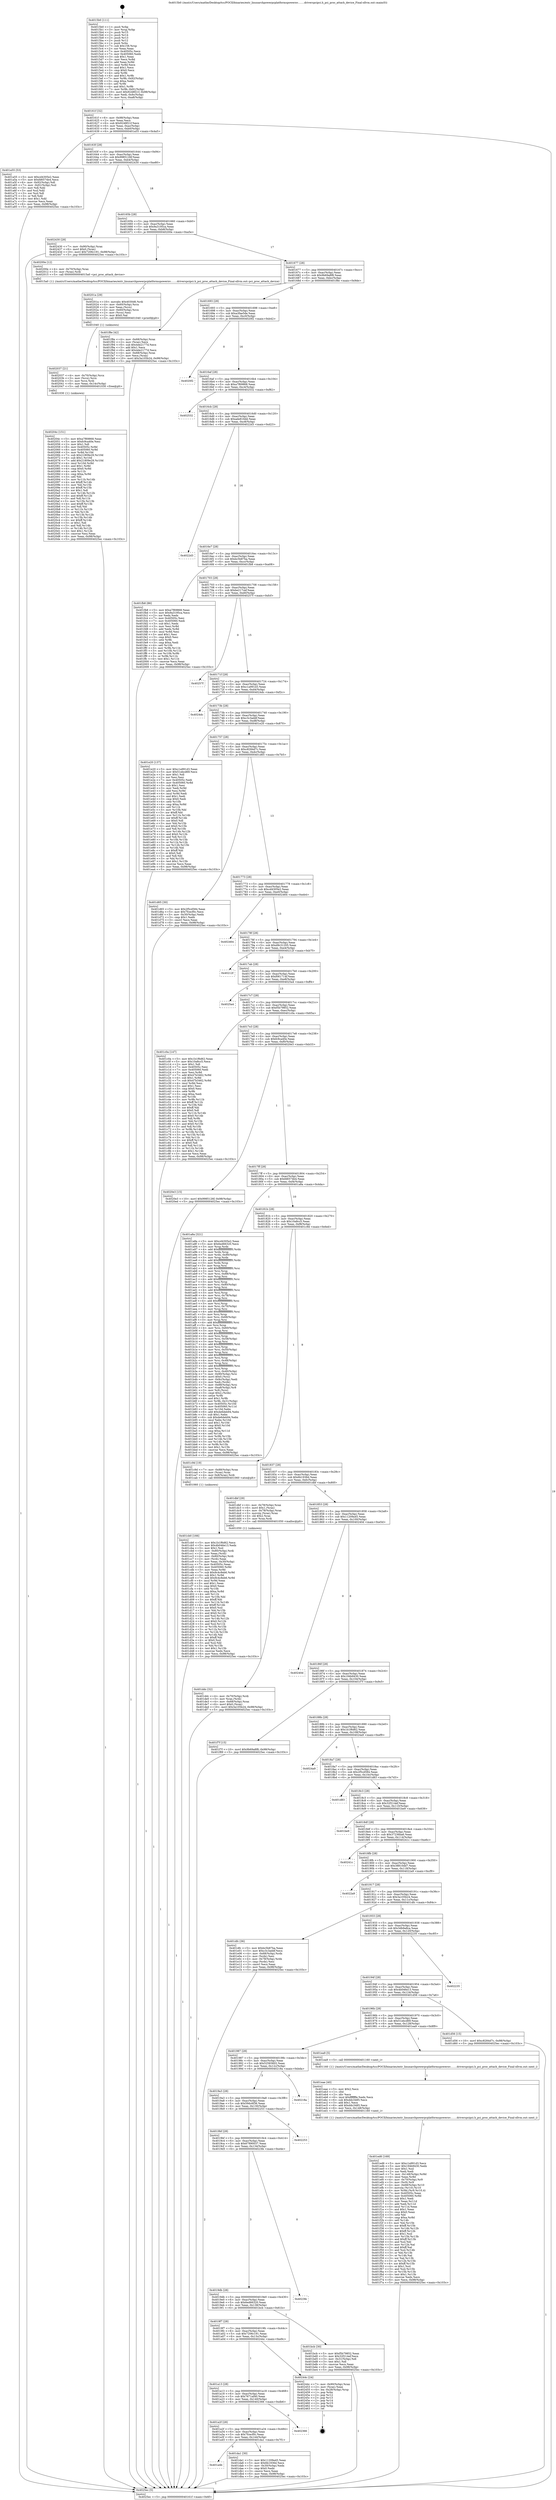 digraph "0x4015b0" {
  label = "0x4015b0 (/mnt/c/Users/mathe/Desktop/tcc/POCII/binaries/extr_linuxarchpowerpcplatformspowernv........driverspcipci.h_pci_proc_attach_device_Final-ollvm.out::main(0))"
  labelloc = "t"
  node[shape=record]

  Entry [label="",width=0.3,height=0.3,shape=circle,fillcolor=black,style=filled]
  "0x40161f" [label="{
     0x40161f [32]\l
     | [instrs]\l
     &nbsp;&nbsp;0x40161f \<+6\>: mov -0x98(%rbp),%eax\l
     &nbsp;&nbsp;0x401625 \<+2\>: mov %eax,%ecx\l
     &nbsp;&nbsp;0x401627 \<+6\>: sub $0x9248f21f,%ecx\l
     &nbsp;&nbsp;0x40162d \<+6\>: mov %eax,-0xac(%rbp)\l
     &nbsp;&nbsp;0x401633 \<+6\>: mov %ecx,-0xb0(%rbp)\l
     &nbsp;&nbsp;0x401639 \<+6\>: je 0000000000401a55 \<main+0x4a5\>\l
  }"]
  "0x401a55" [label="{
     0x401a55 [53]\l
     | [instrs]\l
     &nbsp;&nbsp;0x401a55 \<+5\>: mov $0xcd4305e2,%eax\l
     &nbsp;&nbsp;0x401a5a \<+5\>: mov $0xfd6574b4,%ecx\l
     &nbsp;&nbsp;0x401a5f \<+6\>: mov -0x92(%rbp),%dl\l
     &nbsp;&nbsp;0x401a65 \<+7\>: mov -0x91(%rbp),%sil\l
     &nbsp;&nbsp;0x401a6c \<+3\>: mov %dl,%dil\l
     &nbsp;&nbsp;0x401a6f \<+3\>: and %sil,%dil\l
     &nbsp;&nbsp;0x401a72 \<+3\>: xor %sil,%dl\l
     &nbsp;&nbsp;0x401a75 \<+3\>: or %dl,%dil\l
     &nbsp;&nbsp;0x401a78 \<+4\>: test $0x1,%dil\l
     &nbsp;&nbsp;0x401a7c \<+3\>: cmovne %ecx,%eax\l
     &nbsp;&nbsp;0x401a7f \<+6\>: mov %eax,-0x98(%rbp)\l
     &nbsp;&nbsp;0x401a85 \<+5\>: jmp 00000000004025ec \<main+0x103c\>\l
  }"]
  "0x40163f" [label="{
     0x40163f [28]\l
     | [instrs]\l
     &nbsp;&nbsp;0x40163f \<+5\>: jmp 0000000000401644 \<main+0x94\>\l
     &nbsp;&nbsp;0x401644 \<+6\>: mov -0xac(%rbp),%eax\l
     &nbsp;&nbsp;0x40164a \<+5\>: sub $0x9985126f,%eax\l
     &nbsp;&nbsp;0x40164f \<+6\>: mov %eax,-0xb4(%rbp)\l
     &nbsp;&nbsp;0x401655 \<+6\>: je 0000000000402430 \<main+0xe80\>\l
  }"]
  "0x4025ec" [label="{
     0x4025ec [5]\l
     | [instrs]\l
     &nbsp;&nbsp;0x4025ec \<+5\>: jmp 000000000040161f \<main+0x6f\>\l
  }"]
  "0x4015b0" [label="{
     0x4015b0 [111]\l
     | [instrs]\l
     &nbsp;&nbsp;0x4015b0 \<+1\>: push %rbp\l
     &nbsp;&nbsp;0x4015b1 \<+3\>: mov %rsp,%rbp\l
     &nbsp;&nbsp;0x4015b4 \<+2\>: push %r15\l
     &nbsp;&nbsp;0x4015b6 \<+2\>: push %r14\l
     &nbsp;&nbsp;0x4015b8 \<+2\>: push %r13\l
     &nbsp;&nbsp;0x4015ba \<+2\>: push %r12\l
     &nbsp;&nbsp;0x4015bc \<+1\>: push %rbx\l
     &nbsp;&nbsp;0x4015bd \<+7\>: sub $0x158,%rsp\l
     &nbsp;&nbsp;0x4015c4 \<+2\>: xor %eax,%eax\l
     &nbsp;&nbsp;0x4015c6 \<+7\>: mov 0x40505c,%ecx\l
     &nbsp;&nbsp;0x4015cd \<+7\>: mov 0x405060,%edx\l
     &nbsp;&nbsp;0x4015d4 \<+3\>: sub $0x1,%eax\l
     &nbsp;&nbsp;0x4015d7 \<+3\>: mov %ecx,%r8d\l
     &nbsp;&nbsp;0x4015da \<+3\>: add %eax,%r8d\l
     &nbsp;&nbsp;0x4015dd \<+4\>: imul %r8d,%ecx\l
     &nbsp;&nbsp;0x4015e1 \<+3\>: and $0x1,%ecx\l
     &nbsp;&nbsp;0x4015e4 \<+3\>: cmp $0x0,%ecx\l
     &nbsp;&nbsp;0x4015e7 \<+4\>: sete %r9b\l
     &nbsp;&nbsp;0x4015eb \<+4\>: and $0x1,%r9b\l
     &nbsp;&nbsp;0x4015ef \<+7\>: mov %r9b,-0x92(%rbp)\l
     &nbsp;&nbsp;0x4015f6 \<+3\>: cmp $0xa,%edx\l
     &nbsp;&nbsp;0x4015f9 \<+4\>: setl %r9b\l
     &nbsp;&nbsp;0x4015fd \<+4\>: and $0x1,%r9b\l
     &nbsp;&nbsp;0x401601 \<+7\>: mov %r9b,-0x91(%rbp)\l
     &nbsp;&nbsp;0x401608 \<+10\>: movl $0x9248f21f,-0x98(%rbp)\l
     &nbsp;&nbsp;0x401612 \<+6\>: mov %edi,-0x9c(%rbp)\l
     &nbsp;&nbsp;0x401618 \<+7\>: mov %rsi,-0xa8(%rbp)\l
  }"]
  Exit [label="",width=0.3,height=0.3,shape=circle,fillcolor=black,style=filled,peripheries=2]
  "0x402430" [label="{
     0x402430 [28]\l
     | [instrs]\l
     &nbsp;&nbsp;0x402430 \<+7\>: mov -0x90(%rbp),%rax\l
     &nbsp;&nbsp;0x402437 \<+6\>: movl $0x0,(%rax)\l
     &nbsp;&nbsp;0x40243d \<+10\>: movl $0x7206c191,-0x98(%rbp)\l
     &nbsp;&nbsp;0x402447 \<+5\>: jmp 00000000004025ec \<main+0x103c\>\l
  }"]
  "0x40165b" [label="{
     0x40165b [28]\l
     | [instrs]\l
     &nbsp;&nbsp;0x40165b \<+5\>: jmp 0000000000401660 \<main+0xb0\>\l
     &nbsp;&nbsp;0x401660 \<+6\>: mov -0xac(%rbp),%eax\l
     &nbsp;&nbsp;0x401666 \<+5\>: sub $0x9a3195ca,%eax\l
     &nbsp;&nbsp;0x40166b \<+6\>: mov %eax,-0xb8(%rbp)\l
     &nbsp;&nbsp;0x401671 \<+6\>: je 000000000040200e \<main+0xa5e\>\l
  }"]
  "0x40204c" [label="{
     0x40204c [151]\l
     | [instrs]\l
     &nbsp;&nbsp;0x40204c \<+5\>: mov $0xa7f69868,%eax\l
     &nbsp;&nbsp;0x402051 \<+5\>: mov $0xfc9ca40e,%esi\l
     &nbsp;&nbsp;0x402056 \<+2\>: mov $0x1,%dl\l
     &nbsp;&nbsp;0x402058 \<+8\>: mov 0x40505c,%r8d\l
     &nbsp;&nbsp;0x402060 \<+8\>: mov 0x405060,%r9d\l
     &nbsp;&nbsp;0x402068 \<+3\>: mov %r8d,%r10d\l
     &nbsp;&nbsp;0x40206b \<+7\>: sub $0x21809e29,%r10d\l
     &nbsp;&nbsp;0x402072 \<+4\>: sub $0x1,%r10d\l
     &nbsp;&nbsp;0x402076 \<+7\>: add $0x21809e29,%r10d\l
     &nbsp;&nbsp;0x40207d \<+4\>: imul %r10d,%r8d\l
     &nbsp;&nbsp;0x402081 \<+4\>: and $0x1,%r8d\l
     &nbsp;&nbsp;0x402085 \<+4\>: cmp $0x0,%r8d\l
     &nbsp;&nbsp;0x402089 \<+4\>: sete %r11b\l
     &nbsp;&nbsp;0x40208d \<+4\>: cmp $0xa,%r9d\l
     &nbsp;&nbsp;0x402091 \<+3\>: setl %bl\l
     &nbsp;&nbsp;0x402094 \<+3\>: mov %r11b,%r14b\l
     &nbsp;&nbsp;0x402097 \<+4\>: xor $0xff,%r14b\l
     &nbsp;&nbsp;0x40209b \<+3\>: mov %bl,%r15b\l
     &nbsp;&nbsp;0x40209e \<+4\>: xor $0xff,%r15b\l
     &nbsp;&nbsp;0x4020a2 \<+3\>: xor $0x1,%dl\l
     &nbsp;&nbsp;0x4020a5 \<+3\>: mov %r14b,%r12b\l
     &nbsp;&nbsp;0x4020a8 \<+4\>: and $0xff,%r12b\l
     &nbsp;&nbsp;0x4020ac \<+3\>: and %dl,%r11b\l
     &nbsp;&nbsp;0x4020af \<+3\>: mov %r15b,%r13b\l
     &nbsp;&nbsp;0x4020b2 \<+4\>: and $0xff,%r13b\l
     &nbsp;&nbsp;0x4020b6 \<+2\>: and %dl,%bl\l
     &nbsp;&nbsp;0x4020b8 \<+3\>: or %r11b,%r12b\l
     &nbsp;&nbsp;0x4020bb \<+3\>: or %bl,%r13b\l
     &nbsp;&nbsp;0x4020be \<+3\>: xor %r13b,%r12b\l
     &nbsp;&nbsp;0x4020c1 \<+3\>: or %r15b,%r14b\l
     &nbsp;&nbsp;0x4020c4 \<+4\>: xor $0xff,%r14b\l
     &nbsp;&nbsp;0x4020c8 \<+3\>: or $0x1,%dl\l
     &nbsp;&nbsp;0x4020cb \<+3\>: and %dl,%r14b\l
     &nbsp;&nbsp;0x4020ce \<+3\>: or %r14b,%r12b\l
     &nbsp;&nbsp;0x4020d1 \<+4\>: test $0x1,%r12b\l
     &nbsp;&nbsp;0x4020d5 \<+3\>: cmovne %esi,%eax\l
     &nbsp;&nbsp;0x4020d8 \<+6\>: mov %eax,-0x98(%rbp)\l
     &nbsp;&nbsp;0x4020de \<+5\>: jmp 00000000004025ec \<main+0x103c\>\l
  }"]
  "0x40200e" [label="{
     0x40200e [12]\l
     | [instrs]\l
     &nbsp;&nbsp;0x40200e \<+4\>: mov -0x70(%rbp),%rax\l
     &nbsp;&nbsp;0x402012 \<+3\>: mov (%rax),%rdi\l
     &nbsp;&nbsp;0x402015 \<+5\>: call 00000000004015a0 \<pci_proc_attach_device\>\l
     | [calls]\l
     &nbsp;&nbsp;0x4015a0 \{1\} (/mnt/c/Users/mathe/Desktop/tcc/POCII/binaries/extr_linuxarchpowerpcplatformspowernv........driverspcipci.h_pci_proc_attach_device_Final-ollvm.out::pci_proc_attach_device)\l
  }"]
  "0x401677" [label="{
     0x401677 [28]\l
     | [instrs]\l
     &nbsp;&nbsp;0x401677 \<+5\>: jmp 000000000040167c \<main+0xcc\>\l
     &nbsp;&nbsp;0x40167c \<+6\>: mov -0xac(%rbp),%eax\l
     &nbsp;&nbsp;0x401682 \<+5\>: sub $0x9b69a8f8,%eax\l
     &nbsp;&nbsp;0x401687 \<+6\>: mov %eax,-0xbc(%rbp)\l
     &nbsp;&nbsp;0x40168d \<+6\>: je 0000000000401f8e \<main+0x9de\>\l
  }"]
  "0x402037" [label="{
     0x402037 [21]\l
     | [instrs]\l
     &nbsp;&nbsp;0x402037 \<+4\>: mov -0x70(%rbp),%rcx\l
     &nbsp;&nbsp;0x40203b \<+3\>: mov (%rcx),%rcx\l
     &nbsp;&nbsp;0x40203e \<+3\>: mov %rcx,%rdi\l
     &nbsp;&nbsp;0x402041 \<+6\>: mov %eax,-0x14c(%rbp)\l
     &nbsp;&nbsp;0x402047 \<+5\>: call 0000000000401030 \<free@plt\>\l
     | [calls]\l
     &nbsp;&nbsp;0x401030 \{1\} (unknown)\l
  }"]
  "0x401f8e" [label="{
     0x401f8e [42]\l
     | [instrs]\l
     &nbsp;&nbsp;0x401f8e \<+4\>: mov -0x68(%rbp),%rax\l
     &nbsp;&nbsp;0x401f92 \<+2\>: mov (%rax),%ecx\l
     &nbsp;&nbsp;0x401f94 \<+6\>: sub $0x4de2177d,%ecx\l
     &nbsp;&nbsp;0x401f9a \<+3\>: add $0x1,%ecx\l
     &nbsp;&nbsp;0x401f9d \<+6\>: add $0x4de2177d,%ecx\l
     &nbsp;&nbsp;0x401fa3 \<+4\>: mov -0x68(%rbp),%rax\l
     &nbsp;&nbsp;0x401fa7 \<+2\>: mov %ecx,(%rax)\l
     &nbsp;&nbsp;0x401fa9 \<+10\>: movl $0x3a105b24,-0x98(%rbp)\l
     &nbsp;&nbsp;0x401fb3 \<+5\>: jmp 00000000004025ec \<main+0x103c\>\l
  }"]
  "0x401693" [label="{
     0x401693 [28]\l
     | [instrs]\l
     &nbsp;&nbsp;0x401693 \<+5\>: jmp 0000000000401698 \<main+0xe8\>\l
     &nbsp;&nbsp;0x401698 \<+6\>: mov -0xac(%rbp),%eax\l
     &nbsp;&nbsp;0x40169e \<+5\>: sub $0xa3fae5de,%eax\l
     &nbsp;&nbsp;0x4016a3 \<+6\>: mov %eax,-0xc0(%rbp)\l
     &nbsp;&nbsp;0x4016a9 \<+6\>: je 00000000004020f2 \<main+0xb42\>\l
  }"]
  "0x40201a" [label="{
     0x40201a [29]\l
     | [instrs]\l
     &nbsp;&nbsp;0x40201a \<+10\>: movabs $0x4030d6,%rdi\l
     &nbsp;&nbsp;0x402024 \<+4\>: mov -0x60(%rbp),%rcx\l
     &nbsp;&nbsp;0x402028 \<+2\>: mov %eax,(%rcx)\l
     &nbsp;&nbsp;0x40202a \<+4\>: mov -0x60(%rbp),%rcx\l
     &nbsp;&nbsp;0x40202e \<+2\>: mov (%rcx),%esi\l
     &nbsp;&nbsp;0x402030 \<+2\>: mov $0x0,%al\l
     &nbsp;&nbsp;0x402032 \<+5\>: call 0000000000401040 \<printf@plt\>\l
     | [calls]\l
     &nbsp;&nbsp;0x401040 \{1\} (unknown)\l
  }"]
  "0x4020f2" [label="{
     0x4020f2\l
  }", style=dashed]
  "0x4016af" [label="{
     0x4016af [28]\l
     | [instrs]\l
     &nbsp;&nbsp;0x4016af \<+5\>: jmp 00000000004016b4 \<main+0x104\>\l
     &nbsp;&nbsp;0x4016b4 \<+6\>: mov -0xac(%rbp),%eax\l
     &nbsp;&nbsp;0x4016ba \<+5\>: sub $0xa7f69868,%eax\l
     &nbsp;&nbsp;0x4016bf \<+6\>: mov %eax,-0xc4(%rbp)\l
     &nbsp;&nbsp;0x4016c5 \<+6\>: je 0000000000402532 \<main+0xf82\>\l
  }"]
  "0x401ed6" [label="{
     0x401ed6 [169]\l
     | [instrs]\l
     &nbsp;&nbsp;0x401ed6 \<+5\>: mov $0xc1a991d3,%ecx\l
     &nbsp;&nbsp;0x401edb \<+5\>: mov $0x194b9430,%edx\l
     &nbsp;&nbsp;0x401ee0 \<+3\>: mov $0x1,%sil\l
     &nbsp;&nbsp;0x401ee3 \<+2\>: xor %edi,%edi\l
     &nbsp;&nbsp;0x401ee5 \<+7\>: mov -0x148(%rbp),%r8d\l
     &nbsp;&nbsp;0x401eec \<+4\>: imul %eax,%r8d\l
     &nbsp;&nbsp;0x401ef0 \<+4\>: mov -0x70(%rbp),%r9\l
     &nbsp;&nbsp;0x401ef4 \<+3\>: mov (%r9),%r9\l
     &nbsp;&nbsp;0x401ef7 \<+4\>: mov -0x68(%rbp),%r10\l
     &nbsp;&nbsp;0x401efb \<+3\>: movslq (%r10),%r10\l
     &nbsp;&nbsp;0x401efe \<+4\>: mov %r8d,(%r9,%r10,4)\l
     &nbsp;&nbsp;0x401f02 \<+7\>: mov 0x40505c,%eax\l
     &nbsp;&nbsp;0x401f09 \<+8\>: mov 0x405060,%r8d\l
     &nbsp;&nbsp;0x401f11 \<+3\>: sub $0x1,%edi\l
     &nbsp;&nbsp;0x401f14 \<+3\>: mov %eax,%r11d\l
     &nbsp;&nbsp;0x401f17 \<+3\>: add %edi,%r11d\l
     &nbsp;&nbsp;0x401f1a \<+4\>: imul %r11d,%eax\l
     &nbsp;&nbsp;0x401f1e \<+3\>: and $0x1,%eax\l
     &nbsp;&nbsp;0x401f21 \<+3\>: cmp $0x0,%eax\l
     &nbsp;&nbsp;0x401f24 \<+3\>: sete %bl\l
     &nbsp;&nbsp;0x401f27 \<+4\>: cmp $0xa,%r8d\l
     &nbsp;&nbsp;0x401f2b \<+4\>: setl %r14b\l
     &nbsp;&nbsp;0x401f2f \<+3\>: mov %bl,%r15b\l
     &nbsp;&nbsp;0x401f32 \<+4\>: xor $0xff,%r15b\l
     &nbsp;&nbsp;0x401f36 \<+3\>: mov %r14b,%r12b\l
     &nbsp;&nbsp;0x401f39 \<+4\>: xor $0xff,%r12b\l
     &nbsp;&nbsp;0x401f3d \<+4\>: xor $0x1,%sil\l
     &nbsp;&nbsp;0x401f41 \<+3\>: mov %r15b,%r13b\l
     &nbsp;&nbsp;0x401f44 \<+4\>: and $0xff,%r13b\l
     &nbsp;&nbsp;0x401f48 \<+3\>: and %sil,%bl\l
     &nbsp;&nbsp;0x401f4b \<+3\>: mov %r12b,%al\l
     &nbsp;&nbsp;0x401f4e \<+2\>: and $0xff,%al\l
     &nbsp;&nbsp;0x401f50 \<+3\>: and %sil,%r14b\l
     &nbsp;&nbsp;0x401f53 \<+3\>: or %bl,%r13b\l
     &nbsp;&nbsp;0x401f56 \<+3\>: or %r14b,%al\l
     &nbsp;&nbsp;0x401f59 \<+3\>: xor %al,%r13b\l
     &nbsp;&nbsp;0x401f5c \<+3\>: or %r12b,%r15b\l
     &nbsp;&nbsp;0x401f5f \<+4\>: xor $0xff,%r15b\l
     &nbsp;&nbsp;0x401f63 \<+4\>: or $0x1,%sil\l
     &nbsp;&nbsp;0x401f67 \<+3\>: and %sil,%r15b\l
     &nbsp;&nbsp;0x401f6a \<+3\>: or %r15b,%r13b\l
     &nbsp;&nbsp;0x401f6d \<+4\>: test $0x1,%r13b\l
     &nbsp;&nbsp;0x401f71 \<+3\>: cmovne %edx,%ecx\l
     &nbsp;&nbsp;0x401f74 \<+6\>: mov %ecx,-0x98(%rbp)\l
     &nbsp;&nbsp;0x401f7a \<+5\>: jmp 00000000004025ec \<main+0x103c\>\l
  }"]
  "0x402532" [label="{
     0x402532\l
  }", style=dashed]
  "0x4016cb" [label="{
     0x4016cb [28]\l
     | [instrs]\l
     &nbsp;&nbsp;0x4016cb \<+5\>: jmp 00000000004016d0 \<main+0x120\>\l
     &nbsp;&nbsp;0x4016d0 \<+6\>: mov -0xac(%rbp),%eax\l
     &nbsp;&nbsp;0x4016d6 \<+5\>: sub $0xade816dd,%eax\l
     &nbsp;&nbsp;0x4016db \<+6\>: mov %eax,-0xc8(%rbp)\l
     &nbsp;&nbsp;0x4016e1 \<+6\>: je 00000000004022d3 \<main+0xd23\>\l
  }"]
  "0x401eae" [label="{
     0x401eae [40]\l
     | [instrs]\l
     &nbsp;&nbsp;0x401eae \<+5\>: mov $0x2,%ecx\l
     &nbsp;&nbsp;0x401eb3 \<+1\>: cltd\l
     &nbsp;&nbsp;0x401eb4 \<+2\>: idiv %ecx\l
     &nbsp;&nbsp;0x401eb6 \<+6\>: imul $0xfffffffe,%edx,%ecx\l
     &nbsp;&nbsp;0x401ebc \<+6\>: sub $0xddc3485,%ecx\l
     &nbsp;&nbsp;0x401ec2 \<+3\>: add $0x1,%ecx\l
     &nbsp;&nbsp;0x401ec5 \<+6\>: add $0xddc3485,%ecx\l
     &nbsp;&nbsp;0x401ecb \<+6\>: mov %ecx,-0x148(%rbp)\l
     &nbsp;&nbsp;0x401ed1 \<+5\>: call 0000000000401160 \<next_i\>\l
     | [calls]\l
     &nbsp;&nbsp;0x401160 \{1\} (/mnt/c/Users/mathe/Desktop/tcc/POCII/binaries/extr_linuxarchpowerpcplatformspowernv........driverspcipci.h_pci_proc_attach_device_Final-ollvm.out::next_i)\l
  }"]
  "0x4022d3" [label="{
     0x4022d3\l
  }", style=dashed]
  "0x4016e7" [label="{
     0x4016e7 [28]\l
     | [instrs]\l
     &nbsp;&nbsp;0x4016e7 \<+5\>: jmp 00000000004016ec \<main+0x13c\>\l
     &nbsp;&nbsp;0x4016ec \<+6\>: mov -0xac(%rbp),%eax\l
     &nbsp;&nbsp;0x4016f2 \<+5\>: sub $0xbc5b87ba,%eax\l
     &nbsp;&nbsp;0x4016f7 \<+6\>: mov %eax,-0xcc(%rbp)\l
     &nbsp;&nbsp;0x4016fd \<+6\>: je 0000000000401fb8 \<main+0xa08\>\l
  }"]
  "0x401ddc" [label="{
     0x401ddc [32]\l
     | [instrs]\l
     &nbsp;&nbsp;0x401ddc \<+4\>: mov -0x70(%rbp),%rdi\l
     &nbsp;&nbsp;0x401de0 \<+3\>: mov %rax,(%rdi)\l
     &nbsp;&nbsp;0x401de3 \<+4\>: mov -0x68(%rbp),%rax\l
     &nbsp;&nbsp;0x401de7 \<+6\>: movl $0x0,(%rax)\l
     &nbsp;&nbsp;0x401ded \<+10\>: movl $0x3a105b24,-0x98(%rbp)\l
     &nbsp;&nbsp;0x401df7 \<+5\>: jmp 00000000004025ec \<main+0x103c\>\l
  }"]
  "0x401fb8" [label="{
     0x401fb8 [86]\l
     | [instrs]\l
     &nbsp;&nbsp;0x401fb8 \<+5\>: mov $0xa7f69868,%eax\l
     &nbsp;&nbsp;0x401fbd \<+5\>: mov $0x9a3195ca,%ecx\l
     &nbsp;&nbsp;0x401fc2 \<+2\>: xor %edx,%edx\l
     &nbsp;&nbsp;0x401fc4 \<+7\>: mov 0x40505c,%esi\l
     &nbsp;&nbsp;0x401fcb \<+7\>: mov 0x405060,%edi\l
     &nbsp;&nbsp;0x401fd2 \<+3\>: sub $0x1,%edx\l
     &nbsp;&nbsp;0x401fd5 \<+3\>: mov %esi,%r8d\l
     &nbsp;&nbsp;0x401fd8 \<+3\>: add %edx,%r8d\l
     &nbsp;&nbsp;0x401fdb \<+4\>: imul %r8d,%esi\l
     &nbsp;&nbsp;0x401fdf \<+3\>: and $0x1,%esi\l
     &nbsp;&nbsp;0x401fe2 \<+3\>: cmp $0x0,%esi\l
     &nbsp;&nbsp;0x401fe5 \<+4\>: sete %r9b\l
     &nbsp;&nbsp;0x401fe9 \<+3\>: cmp $0xa,%edi\l
     &nbsp;&nbsp;0x401fec \<+4\>: setl %r10b\l
     &nbsp;&nbsp;0x401ff0 \<+3\>: mov %r9b,%r11b\l
     &nbsp;&nbsp;0x401ff3 \<+3\>: and %r10b,%r11b\l
     &nbsp;&nbsp;0x401ff6 \<+3\>: xor %r10b,%r9b\l
     &nbsp;&nbsp;0x401ff9 \<+3\>: or %r9b,%r11b\l
     &nbsp;&nbsp;0x401ffc \<+4\>: test $0x1,%r11b\l
     &nbsp;&nbsp;0x402000 \<+3\>: cmovne %ecx,%eax\l
     &nbsp;&nbsp;0x402003 \<+6\>: mov %eax,-0x98(%rbp)\l
     &nbsp;&nbsp;0x402009 \<+5\>: jmp 00000000004025ec \<main+0x103c\>\l
  }"]
  "0x401703" [label="{
     0x401703 [28]\l
     | [instrs]\l
     &nbsp;&nbsp;0x401703 \<+5\>: jmp 0000000000401708 \<main+0x158\>\l
     &nbsp;&nbsp;0x401708 \<+6\>: mov -0xac(%rbp),%eax\l
     &nbsp;&nbsp;0x40170e \<+5\>: sub $0xbe217cef,%eax\l
     &nbsp;&nbsp;0x401713 \<+6\>: mov %eax,-0xd0(%rbp)\l
     &nbsp;&nbsp;0x401719 \<+6\>: je 000000000040257f \<main+0xfcf\>\l
  }"]
  "0x401a4b" [label="{
     0x401a4b\l
  }", style=dashed]
  "0x40257f" [label="{
     0x40257f\l
  }", style=dashed]
  "0x40171f" [label="{
     0x40171f [28]\l
     | [instrs]\l
     &nbsp;&nbsp;0x40171f \<+5\>: jmp 0000000000401724 \<main+0x174\>\l
     &nbsp;&nbsp;0x401724 \<+6\>: mov -0xac(%rbp),%eax\l
     &nbsp;&nbsp;0x40172a \<+5\>: sub $0xc1a991d3,%eax\l
     &nbsp;&nbsp;0x40172f \<+6\>: mov %eax,-0xd4(%rbp)\l
     &nbsp;&nbsp;0x401735 \<+6\>: je 00000000004024dc \<main+0xf2c\>\l
  }"]
  "0x401da1" [label="{
     0x401da1 [30]\l
     | [instrs]\l
     &nbsp;&nbsp;0x401da1 \<+5\>: mov $0x11209a45,%eax\l
     &nbsp;&nbsp;0x401da6 \<+5\>: mov $0x6b1936d,%ecx\l
     &nbsp;&nbsp;0x401dab \<+3\>: mov -0x30(%rbp),%edx\l
     &nbsp;&nbsp;0x401dae \<+3\>: cmp $0x0,%edx\l
     &nbsp;&nbsp;0x401db1 \<+3\>: cmove %ecx,%eax\l
     &nbsp;&nbsp;0x401db4 \<+6\>: mov %eax,-0x98(%rbp)\l
     &nbsp;&nbsp;0x401dba \<+5\>: jmp 00000000004025ec \<main+0x103c\>\l
  }"]
  "0x4024dc" [label="{
     0x4024dc\l
  }", style=dashed]
  "0x40173b" [label="{
     0x40173b [28]\l
     | [instrs]\l
     &nbsp;&nbsp;0x40173b \<+5\>: jmp 0000000000401740 \<main+0x190\>\l
     &nbsp;&nbsp;0x401740 \<+6\>: mov -0xac(%rbp),%eax\l
     &nbsp;&nbsp;0x401746 \<+5\>: sub $0xc3c3addf,%eax\l
     &nbsp;&nbsp;0x40174b \<+6\>: mov %eax,-0xd8(%rbp)\l
     &nbsp;&nbsp;0x401751 \<+6\>: je 0000000000401e20 \<main+0x870\>\l
  }"]
  "0x401a2f" [label="{
     0x401a2f [28]\l
     | [instrs]\l
     &nbsp;&nbsp;0x401a2f \<+5\>: jmp 0000000000401a34 \<main+0x484\>\l
     &nbsp;&nbsp;0x401a34 \<+6\>: mov -0xac(%rbp),%eax\l
     &nbsp;&nbsp;0x401a3a \<+5\>: sub $0x7fcecf0c,%eax\l
     &nbsp;&nbsp;0x401a3f \<+6\>: mov %eax,-0x144(%rbp)\l
     &nbsp;&nbsp;0x401a45 \<+6\>: je 0000000000401da1 \<main+0x7f1\>\l
  }"]
  "0x401e20" [label="{
     0x401e20 [137]\l
     | [instrs]\l
     &nbsp;&nbsp;0x401e20 \<+5\>: mov $0xc1a991d3,%eax\l
     &nbsp;&nbsp;0x401e25 \<+5\>: mov $0x51ebcd69,%ecx\l
     &nbsp;&nbsp;0x401e2a \<+2\>: mov $0x1,%dl\l
     &nbsp;&nbsp;0x401e2c \<+2\>: xor %esi,%esi\l
     &nbsp;&nbsp;0x401e2e \<+7\>: mov 0x40505c,%edi\l
     &nbsp;&nbsp;0x401e35 \<+8\>: mov 0x405060,%r8d\l
     &nbsp;&nbsp;0x401e3d \<+3\>: sub $0x1,%esi\l
     &nbsp;&nbsp;0x401e40 \<+3\>: mov %edi,%r9d\l
     &nbsp;&nbsp;0x401e43 \<+3\>: add %esi,%r9d\l
     &nbsp;&nbsp;0x401e46 \<+4\>: imul %r9d,%edi\l
     &nbsp;&nbsp;0x401e4a \<+3\>: and $0x1,%edi\l
     &nbsp;&nbsp;0x401e4d \<+3\>: cmp $0x0,%edi\l
     &nbsp;&nbsp;0x401e50 \<+4\>: sete %r10b\l
     &nbsp;&nbsp;0x401e54 \<+4\>: cmp $0xa,%r8d\l
     &nbsp;&nbsp;0x401e58 \<+4\>: setl %r11b\l
     &nbsp;&nbsp;0x401e5c \<+3\>: mov %r10b,%bl\l
     &nbsp;&nbsp;0x401e5f \<+3\>: xor $0xff,%bl\l
     &nbsp;&nbsp;0x401e62 \<+3\>: mov %r11b,%r14b\l
     &nbsp;&nbsp;0x401e65 \<+4\>: xor $0xff,%r14b\l
     &nbsp;&nbsp;0x401e69 \<+3\>: xor $0x0,%dl\l
     &nbsp;&nbsp;0x401e6c \<+3\>: mov %bl,%r15b\l
     &nbsp;&nbsp;0x401e6f \<+4\>: and $0x0,%r15b\l
     &nbsp;&nbsp;0x401e73 \<+3\>: and %dl,%r10b\l
     &nbsp;&nbsp;0x401e76 \<+3\>: mov %r14b,%r12b\l
     &nbsp;&nbsp;0x401e79 \<+4\>: and $0x0,%r12b\l
     &nbsp;&nbsp;0x401e7d \<+3\>: and %dl,%r11b\l
     &nbsp;&nbsp;0x401e80 \<+3\>: or %r10b,%r15b\l
     &nbsp;&nbsp;0x401e83 \<+3\>: or %r11b,%r12b\l
     &nbsp;&nbsp;0x401e86 \<+3\>: xor %r12b,%r15b\l
     &nbsp;&nbsp;0x401e89 \<+3\>: or %r14b,%bl\l
     &nbsp;&nbsp;0x401e8c \<+3\>: xor $0xff,%bl\l
     &nbsp;&nbsp;0x401e8f \<+3\>: or $0x0,%dl\l
     &nbsp;&nbsp;0x401e92 \<+2\>: and %dl,%bl\l
     &nbsp;&nbsp;0x401e94 \<+3\>: or %bl,%r15b\l
     &nbsp;&nbsp;0x401e97 \<+4\>: test $0x1,%r15b\l
     &nbsp;&nbsp;0x401e9b \<+3\>: cmovne %ecx,%eax\l
     &nbsp;&nbsp;0x401e9e \<+6\>: mov %eax,-0x98(%rbp)\l
     &nbsp;&nbsp;0x401ea4 \<+5\>: jmp 00000000004025ec \<main+0x103c\>\l
  }"]
  "0x401757" [label="{
     0x401757 [28]\l
     | [instrs]\l
     &nbsp;&nbsp;0x401757 \<+5\>: jmp 000000000040175c \<main+0x1ac\>\l
     &nbsp;&nbsp;0x40175c \<+6\>: mov -0xac(%rbp),%eax\l
     &nbsp;&nbsp;0x401762 \<+5\>: sub $0xc8284d7c,%eax\l
     &nbsp;&nbsp;0x401767 \<+6\>: mov %eax,-0xdc(%rbp)\l
     &nbsp;&nbsp;0x40176d \<+6\>: je 0000000000401d65 \<main+0x7b5\>\l
  }"]
  "0x402366" [label="{
     0x402366\l
  }", style=dashed]
  "0x401d65" [label="{
     0x401d65 [30]\l
     | [instrs]\l
     &nbsp;&nbsp;0x401d65 \<+5\>: mov $0x2f5cd584,%eax\l
     &nbsp;&nbsp;0x401d6a \<+5\>: mov $0x7fcecf0c,%ecx\l
     &nbsp;&nbsp;0x401d6f \<+3\>: mov -0x30(%rbp),%edx\l
     &nbsp;&nbsp;0x401d72 \<+3\>: cmp $0x1,%edx\l
     &nbsp;&nbsp;0x401d75 \<+3\>: cmovl %ecx,%eax\l
     &nbsp;&nbsp;0x401d78 \<+6\>: mov %eax,-0x98(%rbp)\l
     &nbsp;&nbsp;0x401d7e \<+5\>: jmp 00000000004025ec \<main+0x103c\>\l
  }"]
  "0x401773" [label="{
     0x401773 [28]\l
     | [instrs]\l
     &nbsp;&nbsp;0x401773 \<+5\>: jmp 0000000000401778 \<main+0x1c8\>\l
     &nbsp;&nbsp;0x401778 \<+6\>: mov -0xac(%rbp),%eax\l
     &nbsp;&nbsp;0x40177e \<+5\>: sub $0xcd4305e2,%eax\l
     &nbsp;&nbsp;0x401783 \<+6\>: mov %eax,-0xe0(%rbp)\l
     &nbsp;&nbsp;0x401789 \<+6\>: je 0000000000402464 \<main+0xeb4\>\l
  }"]
  "0x401a13" [label="{
     0x401a13 [28]\l
     | [instrs]\l
     &nbsp;&nbsp;0x401a13 \<+5\>: jmp 0000000000401a18 \<main+0x468\>\l
     &nbsp;&nbsp;0x401a18 \<+6\>: mov -0xac(%rbp),%eax\l
     &nbsp;&nbsp;0x401a1e \<+5\>: sub $0x7671af40,%eax\l
     &nbsp;&nbsp;0x401a23 \<+6\>: mov %eax,-0x140(%rbp)\l
     &nbsp;&nbsp;0x401a29 \<+6\>: je 0000000000402366 \<main+0xdb6\>\l
  }"]
  "0x402464" [label="{
     0x402464\l
  }", style=dashed]
  "0x40178f" [label="{
     0x40178f [28]\l
     | [instrs]\l
     &nbsp;&nbsp;0x40178f \<+5\>: jmp 0000000000401794 \<main+0x1e4\>\l
     &nbsp;&nbsp;0x401794 \<+6\>: mov -0xac(%rbp),%eax\l
     &nbsp;&nbsp;0x40179a \<+5\>: sub $0xd9c31205,%eax\l
     &nbsp;&nbsp;0x40179f \<+6\>: mov %eax,-0xe4(%rbp)\l
     &nbsp;&nbsp;0x4017a5 \<+6\>: je 000000000040212f \<main+0xb7f\>\l
  }"]
  "0x40244c" [label="{
     0x40244c [24]\l
     | [instrs]\l
     &nbsp;&nbsp;0x40244c \<+7\>: mov -0x90(%rbp),%rax\l
     &nbsp;&nbsp;0x402453 \<+2\>: mov (%rax),%eax\l
     &nbsp;&nbsp;0x402455 \<+4\>: lea -0x28(%rbp),%rsp\l
     &nbsp;&nbsp;0x402459 \<+1\>: pop %rbx\l
     &nbsp;&nbsp;0x40245a \<+2\>: pop %r12\l
     &nbsp;&nbsp;0x40245c \<+2\>: pop %r13\l
     &nbsp;&nbsp;0x40245e \<+2\>: pop %r14\l
     &nbsp;&nbsp;0x402460 \<+2\>: pop %r15\l
     &nbsp;&nbsp;0x402462 \<+1\>: pop %rbp\l
     &nbsp;&nbsp;0x402463 \<+1\>: ret\l
  }"]
  "0x40212f" [label="{
     0x40212f\l
  }", style=dashed]
  "0x4017ab" [label="{
     0x4017ab [28]\l
     | [instrs]\l
     &nbsp;&nbsp;0x4017ab \<+5\>: jmp 00000000004017b0 \<main+0x200\>\l
     &nbsp;&nbsp;0x4017b0 \<+6\>: mov -0xac(%rbp),%eax\l
     &nbsp;&nbsp;0x4017b6 \<+5\>: sub $0xf061714f,%eax\l
     &nbsp;&nbsp;0x4017bb \<+6\>: mov %eax,-0xe8(%rbp)\l
     &nbsp;&nbsp;0x4017c1 \<+6\>: je 00000000004025a4 \<main+0xff4\>\l
  }"]
  "0x401cb0" [label="{
     0x401cb0 [166]\l
     | [instrs]\l
     &nbsp;&nbsp;0x401cb0 \<+5\>: mov $0x1b1f6d62,%ecx\l
     &nbsp;&nbsp;0x401cb5 \<+5\>: mov $0x4b046e13,%edx\l
     &nbsp;&nbsp;0x401cba \<+3\>: mov $0x1,%sil\l
     &nbsp;&nbsp;0x401cbd \<+4\>: mov -0x80(%rbp),%rdi\l
     &nbsp;&nbsp;0x401cc1 \<+2\>: mov %eax,(%rdi)\l
     &nbsp;&nbsp;0x401cc3 \<+4\>: mov -0x80(%rbp),%rdi\l
     &nbsp;&nbsp;0x401cc7 \<+2\>: mov (%rdi),%eax\l
     &nbsp;&nbsp;0x401cc9 \<+3\>: mov %eax,-0x30(%rbp)\l
     &nbsp;&nbsp;0x401ccc \<+7\>: mov 0x40505c,%eax\l
     &nbsp;&nbsp;0x401cd3 \<+8\>: mov 0x405060,%r8d\l
     &nbsp;&nbsp;0x401cdb \<+3\>: mov %eax,%r9d\l
     &nbsp;&nbsp;0x401cde \<+7\>: sub $0x9c4c8eb6,%r9d\l
     &nbsp;&nbsp;0x401ce5 \<+4\>: sub $0x1,%r9d\l
     &nbsp;&nbsp;0x401ce9 \<+7\>: add $0x9c4c8eb6,%r9d\l
     &nbsp;&nbsp;0x401cf0 \<+4\>: imul %r9d,%eax\l
     &nbsp;&nbsp;0x401cf4 \<+3\>: and $0x1,%eax\l
     &nbsp;&nbsp;0x401cf7 \<+3\>: cmp $0x0,%eax\l
     &nbsp;&nbsp;0x401cfa \<+4\>: sete %r10b\l
     &nbsp;&nbsp;0x401cfe \<+4\>: cmp $0xa,%r8d\l
     &nbsp;&nbsp;0x401d02 \<+4\>: setl %r11b\l
     &nbsp;&nbsp;0x401d06 \<+3\>: mov %r10b,%bl\l
     &nbsp;&nbsp;0x401d09 \<+3\>: xor $0xff,%bl\l
     &nbsp;&nbsp;0x401d0c \<+3\>: mov %r11b,%r14b\l
     &nbsp;&nbsp;0x401d0f \<+4\>: xor $0xff,%r14b\l
     &nbsp;&nbsp;0x401d13 \<+4\>: xor $0x0,%sil\l
     &nbsp;&nbsp;0x401d17 \<+3\>: mov %bl,%r15b\l
     &nbsp;&nbsp;0x401d1a \<+4\>: and $0x0,%r15b\l
     &nbsp;&nbsp;0x401d1e \<+3\>: and %sil,%r10b\l
     &nbsp;&nbsp;0x401d21 \<+3\>: mov %r14b,%r12b\l
     &nbsp;&nbsp;0x401d24 \<+4\>: and $0x0,%r12b\l
     &nbsp;&nbsp;0x401d28 \<+3\>: and %sil,%r11b\l
     &nbsp;&nbsp;0x401d2b \<+3\>: or %r10b,%r15b\l
     &nbsp;&nbsp;0x401d2e \<+3\>: or %r11b,%r12b\l
     &nbsp;&nbsp;0x401d31 \<+3\>: xor %r12b,%r15b\l
     &nbsp;&nbsp;0x401d34 \<+3\>: or %r14b,%bl\l
     &nbsp;&nbsp;0x401d37 \<+3\>: xor $0xff,%bl\l
     &nbsp;&nbsp;0x401d3a \<+4\>: or $0x0,%sil\l
     &nbsp;&nbsp;0x401d3e \<+3\>: and %sil,%bl\l
     &nbsp;&nbsp;0x401d41 \<+3\>: or %bl,%r15b\l
     &nbsp;&nbsp;0x401d44 \<+4\>: test $0x1,%r15b\l
     &nbsp;&nbsp;0x401d48 \<+3\>: cmovne %edx,%ecx\l
     &nbsp;&nbsp;0x401d4b \<+6\>: mov %ecx,-0x98(%rbp)\l
     &nbsp;&nbsp;0x401d51 \<+5\>: jmp 00000000004025ec \<main+0x103c\>\l
  }"]
  "0x4025a4" [label="{
     0x4025a4\l
  }", style=dashed]
  "0x4017c7" [label="{
     0x4017c7 [28]\l
     | [instrs]\l
     &nbsp;&nbsp;0x4017c7 \<+5\>: jmp 00000000004017cc \<main+0x21c\>\l
     &nbsp;&nbsp;0x4017cc \<+6\>: mov -0xac(%rbp),%eax\l
     &nbsp;&nbsp;0x4017d2 \<+5\>: sub $0xf5b79852,%eax\l
     &nbsp;&nbsp;0x4017d7 \<+6\>: mov %eax,-0xec(%rbp)\l
     &nbsp;&nbsp;0x4017dd \<+6\>: je 0000000000401c0a \<main+0x65a\>\l
  }"]
  "0x4019f7" [label="{
     0x4019f7 [28]\l
     | [instrs]\l
     &nbsp;&nbsp;0x4019f7 \<+5\>: jmp 00000000004019fc \<main+0x44c\>\l
     &nbsp;&nbsp;0x4019fc \<+6\>: mov -0xac(%rbp),%eax\l
     &nbsp;&nbsp;0x401a02 \<+5\>: sub $0x7206c191,%eax\l
     &nbsp;&nbsp;0x401a07 \<+6\>: mov %eax,-0x13c(%rbp)\l
     &nbsp;&nbsp;0x401a0d \<+6\>: je 000000000040244c \<main+0xe9c\>\l
  }"]
  "0x401c0a" [label="{
     0x401c0a [147]\l
     | [instrs]\l
     &nbsp;&nbsp;0x401c0a \<+5\>: mov $0x1b1f6d62,%eax\l
     &nbsp;&nbsp;0x401c0f \<+5\>: mov $0x10a8cc5,%ecx\l
     &nbsp;&nbsp;0x401c14 \<+2\>: mov $0x1,%dl\l
     &nbsp;&nbsp;0x401c16 \<+7\>: mov 0x40505c,%esi\l
     &nbsp;&nbsp;0x401c1d \<+7\>: mov 0x405060,%edi\l
     &nbsp;&nbsp;0x401c24 \<+3\>: mov %esi,%r8d\l
     &nbsp;&nbsp;0x401c27 \<+7\>: add $0x47b3462,%r8d\l
     &nbsp;&nbsp;0x401c2e \<+4\>: sub $0x1,%r8d\l
     &nbsp;&nbsp;0x401c32 \<+7\>: sub $0x47b3462,%r8d\l
     &nbsp;&nbsp;0x401c39 \<+4\>: imul %r8d,%esi\l
     &nbsp;&nbsp;0x401c3d \<+3\>: and $0x1,%esi\l
     &nbsp;&nbsp;0x401c40 \<+3\>: cmp $0x0,%esi\l
     &nbsp;&nbsp;0x401c43 \<+4\>: sete %r9b\l
     &nbsp;&nbsp;0x401c47 \<+3\>: cmp $0xa,%edi\l
     &nbsp;&nbsp;0x401c4a \<+4\>: setl %r10b\l
     &nbsp;&nbsp;0x401c4e \<+3\>: mov %r9b,%r11b\l
     &nbsp;&nbsp;0x401c51 \<+4\>: xor $0xff,%r11b\l
     &nbsp;&nbsp;0x401c55 \<+3\>: mov %r10b,%bl\l
     &nbsp;&nbsp;0x401c58 \<+3\>: xor $0xff,%bl\l
     &nbsp;&nbsp;0x401c5b \<+3\>: xor $0x0,%dl\l
     &nbsp;&nbsp;0x401c5e \<+3\>: mov %r11b,%r14b\l
     &nbsp;&nbsp;0x401c61 \<+4\>: and $0x0,%r14b\l
     &nbsp;&nbsp;0x401c65 \<+3\>: and %dl,%r9b\l
     &nbsp;&nbsp;0x401c68 \<+3\>: mov %bl,%r15b\l
     &nbsp;&nbsp;0x401c6b \<+4\>: and $0x0,%r15b\l
     &nbsp;&nbsp;0x401c6f \<+3\>: and %dl,%r10b\l
     &nbsp;&nbsp;0x401c72 \<+3\>: or %r9b,%r14b\l
     &nbsp;&nbsp;0x401c75 \<+3\>: or %r10b,%r15b\l
     &nbsp;&nbsp;0x401c78 \<+3\>: xor %r15b,%r14b\l
     &nbsp;&nbsp;0x401c7b \<+3\>: or %bl,%r11b\l
     &nbsp;&nbsp;0x401c7e \<+4\>: xor $0xff,%r11b\l
     &nbsp;&nbsp;0x401c82 \<+3\>: or $0x0,%dl\l
     &nbsp;&nbsp;0x401c85 \<+3\>: and %dl,%r11b\l
     &nbsp;&nbsp;0x401c88 \<+3\>: or %r11b,%r14b\l
     &nbsp;&nbsp;0x401c8b \<+4\>: test $0x1,%r14b\l
     &nbsp;&nbsp;0x401c8f \<+3\>: cmovne %ecx,%eax\l
     &nbsp;&nbsp;0x401c92 \<+6\>: mov %eax,-0x98(%rbp)\l
     &nbsp;&nbsp;0x401c98 \<+5\>: jmp 00000000004025ec \<main+0x103c\>\l
  }"]
  "0x4017e3" [label="{
     0x4017e3 [28]\l
     | [instrs]\l
     &nbsp;&nbsp;0x4017e3 \<+5\>: jmp 00000000004017e8 \<main+0x238\>\l
     &nbsp;&nbsp;0x4017e8 \<+6\>: mov -0xac(%rbp),%eax\l
     &nbsp;&nbsp;0x4017ee \<+5\>: sub $0xfc9ca40e,%eax\l
     &nbsp;&nbsp;0x4017f3 \<+6\>: mov %eax,-0xf0(%rbp)\l
     &nbsp;&nbsp;0x4017f9 \<+6\>: je 00000000004020e3 \<main+0xb33\>\l
  }"]
  "0x401bcb" [label="{
     0x401bcb [30]\l
     | [instrs]\l
     &nbsp;&nbsp;0x401bcb \<+5\>: mov $0xf5b79852,%eax\l
     &nbsp;&nbsp;0x401bd0 \<+5\>: mov $0x32f214ef,%ecx\l
     &nbsp;&nbsp;0x401bd5 \<+3\>: mov -0x31(%rbp),%dl\l
     &nbsp;&nbsp;0x401bd8 \<+3\>: test $0x1,%dl\l
     &nbsp;&nbsp;0x401bdb \<+3\>: cmovne %ecx,%eax\l
     &nbsp;&nbsp;0x401bde \<+6\>: mov %eax,-0x98(%rbp)\l
     &nbsp;&nbsp;0x401be4 \<+5\>: jmp 00000000004025ec \<main+0x103c\>\l
  }"]
  "0x4020e3" [label="{
     0x4020e3 [15]\l
     | [instrs]\l
     &nbsp;&nbsp;0x4020e3 \<+10\>: movl $0x9985126f,-0x98(%rbp)\l
     &nbsp;&nbsp;0x4020ed \<+5\>: jmp 00000000004025ec \<main+0x103c\>\l
  }"]
  "0x4017ff" [label="{
     0x4017ff [28]\l
     | [instrs]\l
     &nbsp;&nbsp;0x4017ff \<+5\>: jmp 0000000000401804 \<main+0x254\>\l
     &nbsp;&nbsp;0x401804 \<+6\>: mov -0xac(%rbp),%eax\l
     &nbsp;&nbsp;0x40180a \<+5\>: sub $0xfd6574b4,%eax\l
     &nbsp;&nbsp;0x40180f \<+6\>: mov %eax,-0xf4(%rbp)\l
     &nbsp;&nbsp;0x401815 \<+6\>: je 0000000000401a8a \<main+0x4da\>\l
  }"]
  "0x4019db" [label="{
     0x4019db [28]\l
     | [instrs]\l
     &nbsp;&nbsp;0x4019db \<+5\>: jmp 00000000004019e0 \<main+0x430\>\l
     &nbsp;&nbsp;0x4019e0 \<+6\>: mov -0xac(%rbp),%eax\l
     &nbsp;&nbsp;0x4019e6 \<+5\>: sub $0x6ed66320,%eax\l
     &nbsp;&nbsp;0x4019eb \<+6\>: mov %eax,-0x138(%rbp)\l
     &nbsp;&nbsp;0x4019f1 \<+6\>: je 0000000000401bcb \<main+0x61b\>\l
  }"]
  "0x401a8a" [label="{
     0x401a8a [321]\l
     | [instrs]\l
     &nbsp;&nbsp;0x401a8a \<+5\>: mov $0xcd4305e2,%eax\l
     &nbsp;&nbsp;0x401a8f \<+5\>: mov $0x6ed66320,%ecx\l
     &nbsp;&nbsp;0x401a94 \<+3\>: mov %rsp,%rdx\l
     &nbsp;&nbsp;0x401a97 \<+4\>: add $0xfffffffffffffff0,%rdx\l
     &nbsp;&nbsp;0x401a9b \<+3\>: mov %rdx,%rsp\l
     &nbsp;&nbsp;0x401a9e \<+7\>: mov %rdx,-0x90(%rbp)\l
     &nbsp;&nbsp;0x401aa5 \<+3\>: mov %rsp,%rdx\l
     &nbsp;&nbsp;0x401aa8 \<+4\>: add $0xfffffffffffffff0,%rdx\l
     &nbsp;&nbsp;0x401aac \<+3\>: mov %rdx,%rsp\l
     &nbsp;&nbsp;0x401aaf \<+3\>: mov %rsp,%rsi\l
     &nbsp;&nbsp;0x401ab2 \<+4\>: add $0xfffffffffffffff0,%rsi\l
     &nbsp;&nbsp;0x401ab6 \<+3\>: mov %rsi,%rsp\l
     &nbsp;&nbsp;0x401ab9 \<+7\>: mov %rsi,-0x88(%rbp)\l
     &nbsp;&nbsp;0x401ac0 \<+3\>: mov %rsp,%rsi\l
     &nbsp;&nbsp;0x401ac3 \<+4\>: add $0xfffffffffffffff0,%rsi\l
     &nbsp;&nbsp;0x401ac7 \<+3\>: mov %rsi,%rsp\l
     &nbsp;&nbsp;0x401aca \<+4\>: mov %rsi,-0x80(%rbp)\l
     &nbsp;&nbsp;0x401ace \<+3\>: mov %rsp,%rsi\l
     &nbsp;&nbsp;0x401ad1 \<+4\>: add $0xfffffffffffffff0,%rsi\l
     &nbsp;&nbsp;0x401ad5 \<+3\>: mov %rsi,%rsp\l
     &nbsp;&nbsp;0x401ad8 \<+4\>: mov %rsi,-0x78(%rbp)\l
     &nbsp;&nbsp;0x401adc \<+3\>: mov %rsp,%rsi\l
     &nbsp;&nbsp;0x401adf \<+4\>: add $0xfffffffffffffff0,%rsi\l
     &nbsp;&nbsp;0x401ae3 \<+3\>: mov %rsi,%rsp\l
     &nbsp;&nbsp;0x401ae6 \<+4\>: mov %rsi,-0x70(%rbp)\l
     &nbsp;&nbsp;0x401aea \<+3\>: mov %rsp,%rsi\l
     &nbsp;&nbsp;0x401aed \<+4\>: add $0xfffffffffffffff0,%rsi\l
     &nbsp;&nbsp;0x401af1 \<+3\>: mov %rsi,%rsp\l
     &nbsp;&nbsp;0x401af4 \<+4\>: mov %rsi,-0x68(%rbp)\l
     &nbsp;&nbsp;0x401af8 \<+3\>: mov %rsp,%rsi\l
     &nbsp;&nbsp;0x401afb \<+4\>: add $0xfffffffffffffff0,%rsi\l
     &nbsp;&nbsp;0x401aff \<+3\>: mov %rsi,%rsp\l
     &nbsp;&nbsp;0x401b02 \<+4\>: mov %rsi,-0x60(%rbp)\l
     &nbsp;&nbsp;0x401b06 \<+3\>: mov %rsp,%rsi\l
     &nbsp;&nbsp;0x401b09 \<+4\>: add $0xfffffffffffffff0,%rsi\l
     &nbsp;&nbsp;0x401b0d \<+3\>: mov %rsi,%rsp\l
     &nbsp;&nbsp;0x401b10 \<+4\>: mov %rsi,-0x58(%rbp)\l
     &nbsp;&nbsp;0x401b14 \<+3\>: mov %rsp,%rsi\l
     &nbsp;&nbsp;0x401b17 \<+4\>: add $0xfffffffffffffff0,%rsi\l
     &nbsp;&nbsp;0x401b1b \<+3\>: mov %rsi,%rsp\l
     &nbsp;&nbsp;0x401b1e \<+4\>: mov %rsi,-0x50(%rbp)\l
     &nbsp;&nbsp;0x401b22 \<+3\>: mov %rsp,%rsi\l
     &nbsp;&nbsp;0x401b25 \<+4\>: add $0xfffffffffffffff0,%rsi\l
     &nbsp;&nbsp;0x401b29 \<+3\>: mov %rsi,%rsp\l
     &nbsp;&nbsp;0x401b2c \<+4\>: mov %rsi,-0x48(%rbp)\l
     &nbsp;&nbsp;0x401b30 \<+3\>: mov %rsp,%rsi\l
     &nbsp;&nbsp;0x401b33 \<+4\>: add $0xfffffffffffffff0,%rsi\l
     &nbsp;&nbsp;0x401b37 \<+3\>: mov %rsi,%rsp\l
     &nbsp;&nbsp;0x401b3a \<+4\>: mov %rsi,-0x40(%rbp)\l
     &nbsp;&nbsp;0x401b3e \<+7\>: mov -0x90(%rbp),%rsi\l
     &nbsp;&nbsp;0x401b45 \<+6\>: movl $0x0,(%rsi)\l
     &nbsp;&nbsp;0x401b4b \<+6\>: mov -0x9c(%rbp),%edi\l
     &nbsp;&nbsp;0x401b51 \<+2\>: mov %edi,(%rdx)\l
     &nbsp;&nbsp;0x401b53 \<+7\>: mov -0x88(%rbp),%rsi\l
     &nbsp;&nbsp;0x401b5a \<+7\>: mov -0xa8(%rbp),%r8\l
     &nbsp;&nbsp;0x401b61 \<+3\>: mov %r8,(%rsi)\l
     &nbsp;&nbsp;0x401b64 \<+3\>: cmpl $0x2,(%rdx)\l
     &nbsp;&nbsp;0x401b67 \<+4\>: setne %r9b\l
     &nbsp;&nbsp;0x401b6b \<+4\>: and $0x1,%r9b\l
     &nbsp;&nbsp;0x401b6f \<+4\>: mov %r9b,-0x31(%rbp)\l
     &nbsp;&nbsp;0x401b73 \<+8\>: mov 0x40505c,%r10d\l
     &nbsp;&nbsp;0x401b7b \<+8\>: mov 0x405060,%r11d\l
     &nbsp;&nbsp;0x401b83 \<+3\>: mov %r10d,%ebx\l
     &nbsp;&nbsp;0x401b86 \<+6\>: add $0xde6deb94,%ebx\l
     &nbsp;&nbsp;0x401b8c \<+3\>: sub $0x1,%ebx\l
     &nbsp;&nbsp;0x401b8f \<+6\>: sub $0xde6deb94,%ebx\l
     &nbsp;&nbsp;0x401b95 \<+4\>: imul %ebx,%r10d\l
     &nbsp;&nbsp;0x401b99 \<+4\>: and $0x1,%r10d\l
     &nbsp;&nbsp;0x401b9d \<+4\>: cmp $0x0,%r10d\l
     &nbsp;&nbsp;0x401ba1 \<+4\>: sete %r9b\l
     &nbsp;&nbsp;0x401ba5 \<+4\>: cmp $0xa,%r11d\l
     &nbsp;&nbsp;0x401ba9 \<+4\>: setl %r14b\l
     &nbsp;&nbsp;0x401bad \<+3\>: mov %r9b,%r15b\l
     &nbsp;&nbsp;0x401bb0 \<+3\>: and %r14b,%r15b\l
     &nbsp;&nbsp;0x401bb3 \<+3\>: xor %r14b,%r9b\l
     &nbsp;&nbsp;0x401bb6 \<+3\>: or %r9b,%r15b\l
     &nbsp;&nbsp;0x401bb9 \<+4\>: test $0x1,%r15b\l
     &nbsp;&nbsp;0x401bbd \<+3\>: cmovne %ecx,%eax\l
     &nbsp;&nbsp;0x401bc0 \<+6\>: mov %eax,-0x98(%rbp)\l
     &nbsp;&nbsp;0x401bc6 \<+5\>: jmp 00000000004025ec \<main+0x103c\>\l
  }"]
  "0x40181b" [label="{
     0x40181b [28]\l
     | [instrs]\l
     &nbsp;&nbsp;0x40181b \<+5\>: jmp 0000000000401820 \<main+0x270\>\l
     &nbsp;&nbsp;0x401820 \<+6\>: mov -0xac(%rbp),%eax\l
     &nbsp;&nbsp;0x401826 \<+5\>: sub $0x10a8cc5,%eax\l
     &nbsp;&nbsp;0x40182b \<+6\>: mov %eax,-0xf8(%rbp)\l
     &nbsp;&nbsp;0x401831 \<+6\>: je 0000000000401c9d \<main+0x6ed\>\l
  }"]
  "0x4023fe" [label="{
     0x4023fe\l
  }", style=dashed]
  "0x4019bf" [label="{
     0x4019bf [28]\l
     | [instrs]\l
     &nbsp;&nbsp;0x4019bf \<+5\>: jmp 00000000004019c4 \<main+0x414\>\l
     &nbsp;&nbsp;0x4019c4 \<+6\>: mov -0xac(%rbp),%eax\l
     &nbsp;&nbsp;0x4019ca \<+5\>: sub $0x67890037,%eax\l
     &nbsp;&nbsp;0x4019cf \<+6\>: mov %eax,-0x134(%rbp)\l
     &nbsp;&nbsp;0x4019d5 \<+6\>: je 00000000004023fe \<main+0xe4e\>\l
  }"]
  "0x401c9d" [label="{
     0x401c9d [19]\l
     | [instrs]\l
     &nbsp;&nbsp;0x401c9d \<+7\>: mov -0x88(%rbp),%rax\l
     &nbsp;&nbsp;0x401ca4 \<+3\>: mov (%rax),%rax\l
     &nbsp;&nbsp;0x401ca7 \<+4\>: mov 0x8(%rax),%rdi\l
     &nbsp;&nbsp;0x401cab \<+5\>: call 0000000000401060 \<atoi@plt\>\l
     | [calls]\l
     &nbsp;&nbsp;0x401060 \{1\} (unknown)\l
  }"]
  "0x401837" [label="{
     0x401837 [28]\l
     | [instrs]\l
     &nbsp;&nbsp;0x401837 \<+5\>: jmp 000000000040183c \<main+0x28c\>\l
     &nbsp;&nbsp;0x40183c \<+6\>: mov -0xac(%rbp),%eax\l
     &nbsp;&nbsp;0x401842 \<+5\>: sub $0x6b1936d,%eax\l
     &nbsp;&nbsp;0x401847 \<+6\>: mov %eax,-0xfc(%rbp)\l
     &nbsp;&nbsp;0x40184d \<+6\>: je 0000000000401dbf \<main+0x80f\>\l
  }"]
  "0x402253" [label="{
     0x402253\l
  }", style=dashed]
  "0x401dbf" [label="{
     0x401dbf [29]\l
     | [instrs]\l
     &nbsp;&nbsp;0x401dbf \<+4\>: mov -0x78(%rbp),%rax\l
     &nbsp;&nbsp;0x401dc3 \<+6\>: movl $0x1,(%rax)\l
     &nbsp;&nbsp;0x401dc9 \<+4\>: mov -0x78(%rbp),%rax\l
     &nbsp;&nbsp;0x401dcd \<+3\>: movslq (%rax),%rax\l
     &nbsp;&nbsp;0x401dd0 \<+4\>: shl $0x2,%rax\l
     &nbsp;&nbsp;0x401dd4 \<+3\>: mov %rax,%rdi\l
     &nbsp;&nbsp;0x401dd7 \<+5\>: call 0000000000401050 \<malloc@plt\>\l
     | [calls]\l
     &nbsp;&nbsp;0x401050 \{1\} (unknown)\l
  }"]
  "0x401853" [label="{
     0x401853 [28]\l
     | [instrs]\l
     &nbsp;&nbsp;0x401853 \<+5\>: jmp 0000000000401858 \<main+0x2a8\>\l
     &nbsp;&nbsp;0x401858 \<+6\>: mov -0xac(%rbp),%eax\l
     &nbsp;&nbsp;0x40185e \<+5\>: sub $0x11209a45,%eax\l
     &nbsp;&nbsp;0x401863 \<+6\>: mov %eax,-0x100(%rbp)\l
     &nbsp;&nbsp;0x401869 \<+6\>: je 000000000040240d \<main+0xe5d\>\l
  }"]
  "0x4019a3" [label="{
     0x4019a3 [28]\l
     | [instrs]\l
     &nbsp;&nbsp;0x4019a3 \<+5\>: jmp 00000000004019a8 \<main+0x3f8\>\l
     &nbsp;&nbsp;0x4019a8 \<+6\>: mov -0xac(%rbp),%eax\l
     &nbsp;&nbsp;0x4019ae \<+5\>: sub $0x59dc6f36,%eax\l
     &nbsp;&nbsp;0x4019b3 \<+6\>: mov %eax,-0x130(%rbp)\l
     &nbsp;&nbsp;0x4019b9 \<+6\>: je 0000000000402253 \<main+0xca3\>\l
  }"]
  "0x40240d" [label="{
     0x40240d\l
  }", style=dashed]
  "0x40186f" [label="{
     0x40186f [28]\l
     | [instrs]\l
     &nbsp;&nbsp;0x40186f \<+5\>: jmp 0000000000401874 \<main+0x2c4\>\l
     &nbsp;&nbsp;0x401874 \<+6\>: mov -0xac(%rbp),%eax\l
     &nbsp;&nbsp;0x40187a \<+5\>: sub $0x194b9430,%eax\l
     &nbsp;&nbsp;0x40187f \<+6\>: mov %eax,-0x104(%rbp)\l
     &nbsp;&nbsp;0x401885 \<+6\>: je 0000000000401f7f \<main+0x9cf\>\l
  }"]
  "0x40218a" [label="{
     0x40218a\l
  }", style=dashed]
  "0x401f7f" [label="{
     0x401f7f [15]\l
     | [instrs]\l
     &nbsp;&nbsp;0x401f7f \<+10\>: movl $0x9b69a8f8,-0x98(%rbp)\l
     &nbsp;&nbsp;0x401f89 \<+5\>: jmp 00000000004025ec \<main+0x103c\>\l
  }"]
  "0x40188b" [label="{
     0x40188b [28]\l
     | [instrs]\l
     &nbsp;&nbsp;0x40188b \<+5\>: jmp 0000000000401890 \<main+0x2e0\>\l
     &nbsp;&nbsp;0x401890 \<+6\>: mov -0xac(%rbp),%eax\l
     &nbsp;&nbsp;0x401896 \<+5\>: sub $0x1b1f6d62,%eax\l
     &nbsp;&nbsp;0x40189b \<+6\>: mov %eax,-0x108(%rbp)\l
     &nbsp;&nbsp;0x4018a1 \<+6\>: je 00000000004024a9 \<main+0xef9\>\l
  }"]
  "0x401987" [label="{
     0x401987 [28]\l
     | [instrs]\l
     &nbsp;&nbsp;0x401987 \<+5\>: jmp 000000000040198c \<main+0x3dc\>\l
     &nbsp;&nbsp;0x40198c \<+6\>: mov -0xac(%rbp),%eax\l
     &nbsp;&nbsp;0x401992 \<+5\>: sub $0x52583602,%eax\l
     &nbsp;&nbsp;0x401997 \<+6\>: mov %eax,-0x12c(%rbp)\l
     &nbsp;&nbsp;0x40199d \<+6\>: je 000000000040218a \<main+0xbda\>\l
  }"]
  "0x4024a9" [label="{
     0x4024a9\l
  }", style=dashed]
  "0x4018a7" [label="{
     0x4018a7 [28]\l
     | [instrs]\l
     &nbsp;&nbsp;0x4018a7 \<+5\>: jmp 00000000004018ac \<main+0x2fc\>\l
     &nbsp;&nbsp;0x4018ac \<+6\>: mov -0xac(%rbp),%eax\l
     &nbsp;&nbsp;0x4018b2 \<+5\>: sub $0x2f5cd584,%eax\l
     &nbsp;&nbsp;0x4018b7 \<+6\>: mov %eax,-0x10c(%rbp)\l
     &nbsp;&nbsp;0x4018bd \<+6\>: je 0000000000401d83 \<main+0x7d3\>\l
  }"]
  "0x401ea9" [label="{
     0x401ea9 [5]\l
     | [instrs]\l
     &nbsp;&nbsp;0x401ea9 \<+5\>: call 0000000000401160 \<next_i\>\l
     | [calls]\l
     &nbsp;&nbsp;0x401160 \{1\} (/mnt/c/Users/mathe/Desktop/tcc/POCII/binaries/extr_linuxarchpowerpcplatformspowernv........driverspcipci.h_pci_proc_attach_device_Final-ollvm.out::next_i)\l
  }"]
  "0x401d83" [label="{
     0x401d83\l
  }", style=dashed]
  "0x4018c3" [label="{
     0x4018c3 [28]\l
     | [instrs]\l
     &nbsp;&nbsp;0x4018c3 \<+5\>: jmp 00000000004018c8 \<main+0x318\>\l
     &nbsp;&nbsp;0x4018c8 \<+6\>: mov -0xac(%rbp),%eax\l
     &nbsp;&nbsp;0x4018ce \<+5\>: sub $0x32f214ef,%eax\l
     &nbsp;&nbsp;0x4018d3 \<+6\>: mov %eax,-0x110(%rbp)\l
     &nbsp;&nbsp;0x4018d9 \<+6\>: je 0000000000401be9 \<main+0x639\>\l
  }"]
  "0x40196b" [label="{
     0x40196b [28]\l
     | [instrs]\l
     &nbsp;&nbsp;0x40196b \<+5\>: jmp 0000000000401970 \<main+0x3c0\>\l
     &nbsp;&nbsp;0x401970 \<+6\>: mov -0xac(%rbp),%eax\l
     &nbsp;&nbsp;0x401976 \<+5\>: sub $0x51ebcd69,%eax\l
     &nbsp;&nbsp;0x40197b \<+6\>: mov %eax,-0x128(%rbp)\l
     &nbsp;&nbsp;0x401981 \<+6\>: je 0000000000401ea9 \<main+0x8f9\>\l
  }"]
  "0x401be9" [label="{
     0x401be9\l
  }", style=dashed]
  "0x4018df" [label="{
     0x4018df [28]\l
     | [instrs]\l
     &nbsp;&nbsp;0x4018df \<+5\>: jmp 00000000004018e4 \<main+0x334\>\l
     &nbsp;&nbsp;0x4018e4 \<+6\>: mov -0xac(%rbp),%eax\l
     &nbsp;&nbsp;0x4018ea \<+5\>: sub $0x37236ba6,%eax\l
     &nbsp;&nbsp;0x4018ef \<+6\>: mov %eax,-0x114(%rbp)\l
     &nbsp;&nbsp;0x4018f5 \<+6\>: je 000000000040241c \<main+0xe6c\>\l
  }"]
  "0x401d56" [label="{
     0x401d56 [15]\l
     | [instrs]\l
     &nbsp;&nbsp;0x401d56 \<+10\>: movl $0xc8284d7c,-0x98(%rbp)\l
     &nbsp;&nbsp;0x401d60 \<+5\>: jmp 00000000004025ec \<main+0x103c\>\l
  }"]
  "0x40241c" [label="{
     0x40241c\l
  }", style=dashed]
  "0x4018fb" [label="{
     0x4018fb [28]\l
     | [instrs]\l
     &nbsp;&nbsp;0x4018fb \<+5\>: jmp 0000000000401900 \<main+0x350\>\l
     &nbsp;&nbsp;0x401900 \<+6\>: mov -0xac(%rbp),%eax\l
     &nbsp;&nbsp;0x401906 \<+5\>: sub $0x38810dd7,%eax\l
     &nbsp;&nbsp;0x40190b \<+6\>: mov %eax,-0x118(%rbp)\l
     &nbsp;&nbsp;0x401911 \<+6\>: je 00000000004022a9 \<main+0xcf9\>\l
  }"]
  "0x40194f" [label="{
     0x40194f [28]\l
     | [instrs]\l
     &nbsp;&nbsp;0x40194f \<+5\>: jmp 0000000000401954 \<main+0x3a4\>\l
     &nbsp;&nbsp;0x401954 \<+6\>: mov -0xac(%rbp),%eax\l
     &nbsp;&nbsp;0x40195a \<+5\>: sub $0x4b046e13,%eax\l
     &nbsp;&nbsp;0x40195f \<+6\>: mov %eax,-0x124(%rbp)\l
     &nbsp;&nbsp;0x401965 \<+6\>: je 0000000000401d56 \<main+0x7a6\>\l
  }"]
  "0x4022a9" [label="{
     0x4022a9\l
  }", style=dashed]
  "0x401917" [label="{
     0x401917 [28]\l
     | [instrs]\l
     &nbsp;&nbsp;0x401917 \<+5\>: jmp 000000000040191c \<main+0x36c\>\l
     &nbsp;&nbsp;0x40191c \<+6\>: mov -0xac(%rbp),%eax\l
     &nbsp;&nbsp;0x401922 \<+5\>: sub $0x3a105b24,%eax\l
     &nbsp;&nbsp;0x401927 \<+6\>: mov %eax,-0x11c(%rbp)\l
     &nbsp;&nbsp;0x40192d \<+6\>: je 0000000000401dfc \<main+0x84c\>\l
  }"]
  "0x402235" [label="{
     0x402235\l
  }", style=dashed]
  "0x401dfc" [label="{
     0x401dfc [36]\l
     | [instrs]\l
     &nbsp;&nbsp;0x401dfc \<+5\>: mov $0xbc5b87ba,%eax\l
     &nbsp;&nbsp;0x401e01 \<+5\>: mov $0xc3c3addf,%ecx\l
     &nbsp;&nbsp;0x401e06 \<+4\>: mov -0x68(%rbp),%rdx\l
     &nbsp;&nbsp;0x401e0a \<+2\>: mov (%rdx),%esi\l
     &nbsp;&nbsp;0x401e0c \<+4\>: mov -0x78(%rbp),%rdx\l
     &nbsp;&nbsp;0x401e10 \<+2\>: cmp (%rdx),%esi\l
     &nbsp;&nbsp;0x401e12 \<+3\>: cmovl %ecx,%eax\l
     &nbsp;&nbsp;0x401e15 \<+6\>: mov %eax,-0x98(%rbp)\l
     &nbsp;&nbsp;0x401e1b \<+5\>: jmp 00000000004025ec \<main+0x103c\>\l
  }"]
  "0x401933" [label="{
     0x401933 [28]\l
     | [instrs]\l
     &nbsp;&nbsp;0x401933 \<+5\>: jmp 0000000000401938 \<main+0x388\>\l
     &nbsp;&nbsp;0x401938 \<+6\>: mov -0xac(%rbp),%eax\l
     &nbsp;&nbsp;0x40193e \<+5\>: sub $0x3db9a8ca,%eax\l
     &nbsp;&nbsp;0x401943 \<+6\>: mov %eax,-0x120(%rbp)\l
     &nbsp;&nbsp;0x401949 \<+6\>: je 0000000000402235 \<main+0xc85\>\l
  }"]
  Entry -> "0x4015b0" [label=" 1"]
  "0x40161f" -> "0x401a55" [label=" 1"]
  "0x40161f" -> "0x40163f" [label=" 19"]
  "0x401a55" -> "0x4025ec" [label=" 1"]
  "0x4015b0" -> "0x40161f" [label=" 1"]
  "0x4025ec" -> "0x40161f" [label=" 19"]
  "0x40244c" -> Exit [label=" 1"]
  "0x40163f" -> "0x402430" [label=" 1"]
  "0x40163f" -> "0x40165b" [label=" 18"]
  "0x402430" -> "0x4025ec" [label=" 1"]
  "0x40165b" -> "0x40200e" [label=" 1"]
  "0x40165b" -> "0x401677" [label=" 17"]
  "0x4020e3" -> "0x4025ec" [label=" 1"]
  "0x401677" -> "0x401f8e" [label=" 1"]
  "0x401677" -> "0x401693" [label=" 16"]
  "0x40204c" -> "0x4025ec" [label=" 1"]
  "0x401693" -> "0x4020f2" [label=" 0"]
  "0x401693" -> "0x4016af" [label=" 16"]
  "0x402037" -> "0x40204c" [label=" 1"]
  "0x4016af" -> "0x402532" [label=" 0"]
  "0x4016af" -> "0x4016cb" [label=" 16"]
  "0x40201a" -> "0x402037" [label=" 1"]
  "0x4016cb" -> "0x4022d3" [label=" 0"]
  "0x4016cb" -> "0x4016e7" [label=" 16"]
  "0x40200e" -> "0x40201a" [label=" 1"]
  "0x4016e7" -> "0x401fb8" [label=" 1"]
  "0x4016e7" -> "0x401703" [label=" 15"]
  "0x401fb8" -> "0x4025ec" [label=" 1"]
  "0x401703" -> "0x40257f" [label=" 0"]
  "0x401703" -> "0x40171f" [label=" 15"]
  "0x401f8e" -> "0x4025ec" [label=" 1"]
  "0x40171f" -> "0x4024dc" [label=" 0"]
  "0x40171f" -> "0x40173b" [label=" 15"]
  "0x401f7f" -> "0x4025ec" [label=" 1"]
  "0x40173b" -> "0x401e20" [label=" 1"]
  "0x40173b" -> "0x401757" [label=" 14"]
  "0x401eae" -> "0x401ed6" [label=" 1"]
  "0x401757" -> "0x401d65" [label=" 1"]
  "0x401757" -> "0x401773" [label=" 13"]
  "0x401ea9" -> "0x401eae" [label=" 1"]
  "0x401773" -> "0x402464" [label=" 0"]
  "0x401773" -> "0x40178f" [label=" 13"]
  "0x401dfc" -> "0x4025ec" [label=" 2"]
  "0x40178f" -> "0x40212f" [label=" 0"]
  "0x40178f" -> "0x4017ab" [label=" 13"]
  "0x401ddc" -> "0x4025ec" [label=" 1"]
  "0x4017ab" -> "0x4025a4" [label=" 0"]
  "0x4017ab" -> "0x4017c7" [label=" 13"]
  "0x401da1" -> "0x4025ec" [label=" 1"]
  "0x4017c7" -> "0x401c0a" [label=" 1"]
  "0x4017c7" -> "0x4017e3" [label=" 12"]
  "0x401a2f" -> "0x401a4b" [label=" 0"]
  "0x4017e3" -> "0x4020e3" [label=" 1"]
  "0x4017e3" -> "0x4017ff" [label=" 11"]
  "0x401a2f" -> "0x401da1" [label=" 1"]
  "0x4017ff" -> "0x401a8a" [label=" 1"]
  "0x4017ff" -> "0x40181b" [label=" 10"]
  "0x401a13" -> "0x401a2f" [label=" 1"]
  "0x401a8a" -> "0x4025ec" [label=" 1"]
  "0x401a13" -> "0x402366" [label=" 0"]
  "0x40181b" -> "0x401c9d" [label=" 1"]
  "0x40181b" -> "0x401837" [label=" 9"]
  "0x4019f7" -> "0x401a13" [label=" 1"]
  "0x401837" -> "0x401dbf" [label=" 1"]
  "0x401837" -> "0x401853" [label=" 8"]
  "0x4019f7" -> "0x40244c" [label=" 1"]
  "0x401853" -> "0x40240d" [label=" 0"]
  "0x401853" -> "0x40186f" [label=" 8"]
  "0x401d65" -> "0x4025ec" [label=" 1"]
  "0x40186f" -> "0x401f7f" [label=" 1"]
  "0x40186f" -> "0x40188b" [label=" 7"]
  "0x401d56" -> "0x4025ec" [label=" 1"]
  "0x40188b" -> "0x4024a9" [label=" 0"]
  "0x40188b" -> "0x4018a7" [label=" 7"]
  "0x401c9d" -> "0x401cb0" [label=" 1"]
  "0x4018a7" -> "0x401d83" [label=" 0"]
  "0x4018a7" -> "0x4018c3" [label=" 7"]
  "0x401c0a" -> "0x4025ec" [label=" 1"]
  "0x4018c3" -> "0x401be9" [label=" 0"]
  "0x4018c3" -> "0x4018df" [label=" 7"]
  "0x4019db" -> "0x4019f7" [label=" 2"]
  "0x4018df" -> "0x40241c" [label=" 0"]
  "0x4018df" -> "0x4018fb" [label=" 7"]
  "0x4019db" -> "0x401bcb" [label=" 1"]
  "0x4018fb" -> "0x4022a9" [label=" 0"]
  "0x4018fb" -> "0x401917" [label=" 7"]
  "0x4019bf" -> "0x4019db" [label=" 3"]
  "0x401917" -> "0x401dfc" [label=" 2"]
  "0x401917" -> "0x401933" [label=" 5"]
  "0x4019bf" -> "0x4023fe" [label=" 0"]
  "0x401933" -> "0x402235" [label=" 0"]
  "0x401933" -> "0x40194f" [label=" 5"]
  "0x401ed6" -> "0x4025ec" [label=" 1"]
  "0x40194f" -> "0x401d56" [label=" 1"]
  "0x40194f" -> "0x40196b" [label=" 4"]
  "0x401bcb" -> "0x4025ec" [label=" 1"]
  "0x40196b" -> "0x401ea9" [label=" 1"]
  "0x40196b" -> "0x401987" [label=" 3"]
  "0x401cb0" -> "0x4025ec" [label=" 1"]
  "0x401987" -> "0x40218a" [label=" 0"]
  "0x401987" -> "0x4019a3" [label=" 3"]
  "0x401dbf" -> "0x401ddc" [label=" 1"]
  "0x4019a3" -> "0x402253" [label=" 0"]
  "0x4019a3" -> "0x4019bf" [label=" 3"]
  "0x401e20" -> "0x4025ec" [label=" 1"]
}
